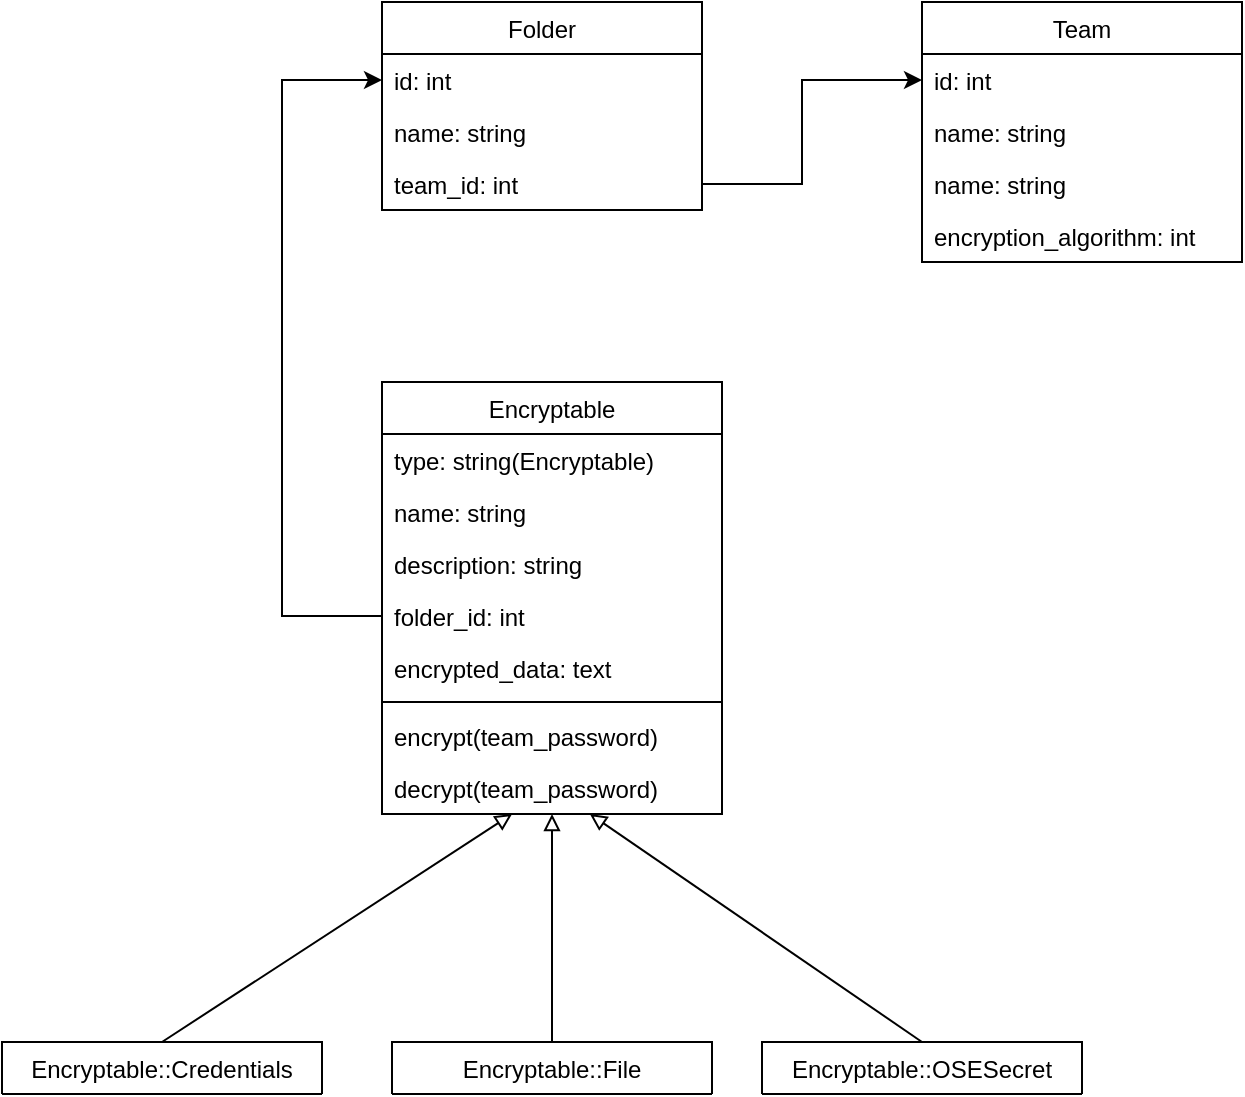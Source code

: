 <mxfile version="15.7.0" type="device"><diagram id="C5RBs43oDa-KdzZeNtuy" name="Page-1"><mxGraphModel dx="537" dy="762" grid="1" gridSize="10" guides="1" tooltips="1" connect="1" arrows="1" fold="1" page="1" pageScale="1" pageWidth="827" pageHeight="1169" math="0" shadow="0"><root><mxCell id="WIyWlLk6GJQsqaUBKTNV-0"/><mxCell id="WIyWlLk6GJQsqaUBKTNV-1" parent="WIyWlLk6GJQsqaUBKTNV-0"/><mxCell id="15qab--hRfW9AhJMS9pf-72" style="rounded=0;orthogonalLoop=1;jettySize=auto;html=1;startArrow=block;startFill=0;endArrow=none;endFill=0;entryX=0.5;entryY=0;entryDx=0;entryDy=0;" parent="WIyWlLk6GJQsqaUBKTNV-1" source="15qab--hRfW9AhJMS9pf-80" target="15qab--hRfW9AhJMS9pf-14" edge="1"><mxGeometry relative="1" as="geometry"><mxPoint x="354.8" y="940.52" as="sourcePoint"/></mxGeometry></mxCell><mxCell id="15qab--hRfW9AhJMS9pf-73" style="edgeStyle=orthogonalEdgeStyle;rounded=0;orthogonalLoop=1;jettySize=auto;html=1;startArrow=block;startFill=0;endArrow=none;endFill=0;" parent="WIyWlLk6GJQsqaUBKTNV-1" source="zkfFHV4jXpPFQw0GAbJ--0" target="15qab--hRfW9AhJMS9pf-20" edge="1"><mxGeometry relative="1" as="geometry"/></mxCell><mxCell id="15qab--hRfW9AhJMS9pf-74" style="rounded=0;orthogonalLoop=1;jettySize=auto;html=1;entryX=0.5;entryY=0;entryDx=0;entryDy=0;startArrow=block;startFill=0;endArrow=none;endFill=0;" parent="WIyWlLk6GJQsqaUBKTNV-1" source="15qab--hRfW9AhJMS9pf-80" target="15qab--hRfW9AhJMS9pf-26" edge="1"><mxGeometry relative="1" as="geometry"><mxPoint x="460.4" y="942.574" as="sourcePoint"/></mxGeometry></mxCell><mxCell id="zkfFHV4jXpPFQw0GAbJ--0" value="Encryptable" style="swimlane;fontStyle=0;align=center;verticalAlign=top;childLayout=stackLayout;horizontal=1;startSize=26;horizontalStack=0;resizeParent=1;resizeLast=0;collapsible=1;marginBottom=0;rounded=0;shadow=0;strokeWidth=1;" parent="WIyWlLk6GJQsqaUBKTNV-1" vertex="1"><mxGeometry x="330" y="750" width="170" height="216" as="geometry"><mxRectangle x="230" y="140" width="160" height="26" as="alternateBounds"/></mxGeometry></mxCell><mxCell id="zkfFHV4jXpPFQw0GAbJ--1" value="type: string(Encryptable)" style="text;align=left;verticalAlign=top;spacingLeft=4;spacingRight=4;overflow=hidden;rotatable=0;points=[[0,0.5],[1,0.5]];portConstraint=eastwest;" parent="zkfFHV4jXpPFQw0GAbJ--0" vertex="1"><mxGeometry y="26" width="170" height="26" as="geometry"/></mxCell><mxCell id="zkfFHV4jXpPFQw0GAbJ--2" value="name: string" style="text;align=left;verticalAlign=top;spacingLeft=4;spacingRight=4;overflow=hidden;rotatable=0;points=[[0,0.5],[1,0.5]];portConstraint=eastwest;rounded=0;shadow=0;html=0;" parent="zkfFHV4jXpPFQw0GAbJ--0" vertex="1"><mxGeometry y="52" width="170" height="26" as="geometry"/></mxCell><mxCell id="15qab--hRfW9AhJMS9pf-40" value="description: string" style="text;align=left;verticalAlign=top;spacingLeft=4;spacingRight=4;overflow=hidden;rotatable=0;points=[[0,0.5],[1,0.5]];portConstraint=eastwest;rounded=0;shadow=0;html=0;" parent="zkfFHV4jXpPFQw0GAbJ--0" vertex="1"><mxGeometry y="78" width="170" height="26" as="geometry"/></mxCell><mxCell id="zkfFHV4jXpPFQw0GAbJ--3" value="folder_id: int" style="text;align=left;verticalAlign=top;spacingLeft=4;spacingRight=4;overflow=hidden;rotatable=0;points=[[0,0.5],[1,0.5]];portConstraint=eastwest;rounded=0;shadow=0;html=0;" parent="zkfFHV4jXpPFQw0GAbJ--0" vertex="1"><mxGeometry y="104" width="170" height="26" as="geometry"/></mxCell><mxCell id="z9OF1Bif_ttRph7pxKea-6" value="encrypted_data: text" style="text;align=left;verticalAlign=top;spacingLeft=4;spacingRight=4;overflow=hidden;rotatable=0;points=[[0,0.5],[1,0.5]];portConstraint=eastwest;rounded=0;shadow=0;html=0;" parent="zkfFHV4jXpPFQw0GAbJ--0" vertex="1"><mxGeometry y="130" width="170" height="26" as="geometry"/></mxCell><mxCell id="zkfFHV4jXpPFQw0GAbJ--4" value="" style="line;html=1;strokeWidth=1;align=left;verticalAlign=middle;spacingTop=-1;spacingLeft=3;spacingRight=3;rotatable=0;labelPosition=right;points=[];portConstraint=eastwest;" parent="zkfFHV4jXpPFQw0GAbJ--0" vertex="1"><mxGeometry y="156" width="170" height="8" as="geometry"/></mxCell><mxCell id="15qab--hRfW9AhJMS9pf-79" value="encrypt(team_password)" style="text;align=left;verticalAlign=top;spacingLeft=4;spacingRight=4;overflow=hidden;rotatable=0;points=[[0,0.5],[1,0.5]];portConstraint=eastwest;" parent="zkfFHV4jXpPFQw0GAbJ--0" vertex="1"><mxGeometry y="164" width="170" height="26" as="geometry"/></mxCell><mxCell id="15qab--hRfW9AhJMS9pf-80" value="decrypt(team_password)" style="text;align=left;verticalAlign=top;spacingLeft=4;spacingRight=4;overflow=hidden;rotatable=0;points=[[0,0.5],[1,0.5]];portConstraint=eastwest;" parent="zkfFHV4jXpPFQw0GAbJ--0" vertex="1"><mxGeometry y="190" width="170" height="26" as="geometry"/></mxCell><mxCell id="15qab--hRfW9AhJMS9pf-0" value="Folder" style="swimlane;fontStyle=0;align=center;verticalAlign=top;childLayout=stackLayout;horizontal=1;startSize=26;horizontalStack=0;resizeParent=1;resizeLast=0;collapsible=1;marginBottom=0;rounded=0;shadow=0;strokeWidth=1;" parent="WIyWlLk6GJQsqaUBKTNV-1" vertex="1"><mxGeometry x="330" y="560" width="160" height="104" as="geometry"><mxRectangle x="330" y="560" width="160" height="26" as="alternateBounds"/></mxGeometry></mxCell><mxCell id="15qab--hRfW9AhJMS9pf-2" value="id: int" style="text;align=left;verticalAlign=top;spacingLeft=4;spacingRight=4;overflow=hidden;rotatable=0;points=[[0,0.5],[1,0.5]];portConstraint=eastwest;rounded=0;shadow=0;html=0;" parent="15qab--hRfW9AhJMS9pf-0" vertex="1"><mxGeometry y="26" width="160" height="26" as="geometry"/></mxCell><mxCell id="15qab--hRfW9AhJMS9pf-12" value="name: string" style="text;align=left;verticalAlign=top;spacingLeft=4;spacingRight=4;overflow=hidden;rotatable=0;points=[[0,0.5],[1,0.5]];portConstraint=eastwest;rounded=0;shadow=0;html=0;" parent="15qab--hRfW9AhJMS9pf-0" vertex="1"><mxGeometry y="52" width="160" height="26" as="geometry"/></mxCell><mxCell id="15qab--hRfW9AhJMS9pf-3" value="team_id: int" style="text;align=left;verticalAlign=top;spacingLeft=4;spacingRight=4;overflow=hidden;rotatable=0;points=[[0,0.5],[1,0.5]];portConstraint=eastwest;rounded=0;shadow=0;html=0;" parent="15qab--hRfW9AhJMS9pf-0" vertex="1"><mxGeometry y="78" width="160" height="26" as="geometry"/></mxCell><mxCell id="15qab--hRfW9AhJMS9pf-13" style="edgeStyle=orthogonalEdgeStyle;rounded=0;orthogonalLoop=1;jettySize=auto;html=1;entryX=0;entryY=0.5;entryDx=0;entryDy=0;startArrow=classic;startFill=1;endArrow=none;endFill=0;" parent="WIyWlLk6GJQsqaUBKTNV-1" source="15qab--hRfW9AhJMS9pf-2" target="zkfFHV4jXpPFQw0GAbJ--3" edge="1"><mxGeometry relative="1" as="geometry"><Array as="points"><mxPoint x="280" y="599"/><mxPoint x="280" y="867"/></Array></mxGeometry></mxCell><mxCell id="15qab--hRfW9AhJMS9pf-14" value="Encryptable::Credentials" style="swimlane;fontStyle=0;align=center;verticalAlign=top;childLayout=stackLayout;horizontal=1;startSize=26;horizontalStack=0;resizeParent=1;resizeLast=0;collapsible=1;marginBottom=0;rounded=0;shadow=0;strokeWidth=1;" parent="WIyWlLk6GJQsqaUBKTNV-1" vertex="1" collapsed="1"><mxGeometry x="140" y="1080" width="160" height="26" as="geometry"><mxRectangle x="140" y="1080" width="160" height="30" as="alternateBounds"/></mxGeometry></mxCell><mxCell id="15qab--hRfW9AhJMS9pf-20" value="Encryptable::File" style="swimlane;fontStyle=0;align=center;verticalAlign=top;childLayout=stackLayout;horizontal=1;startSize=26;horizontalStack=0;resizeParent=1;resizeLast=0;collapsible=1;marginBottom=0;rounded=0;shadow=0;strokeWidth=1;" parent="WIyWlLk6GJQsqaUBKTNV-1" vertex="1" collapsed="1"><mxGeometry x="335" y="1080" width="160" height="26" as="geometry"><mxRectangle x="330" y="1080" width="160" height="30" as="alternateBounds"/></mxGeometry></mxCell><mxCell id="15qab--hRfW9AhJMS9pf-26" value="Encryptable::OSESecret" style="swimlane;fontStyle=0;align=center;verticalAlign=top;childLayout=stackLayout;horizontal=1;startSize=26;horizontalStack=0;resizeParent=1;resizeLast=0;collapsible=1;marginBottom=0;rounded=0;shadow=0;strokeWidth=1;" parent="WIyWlLk6GJQsqaUBKTNV-1" vertex="1" collapsed="1"><mxGeometry x="520" y="1080" width="160" height="26" as="geometry"><mxRectangle x="520" y="1080" width="160" height="30" as="alternateBounds"/></mxGeometry></mxCell><mxCell id="z9OF1Bif_ttRph7pxKea-0" value="Team" style="swimlane;fontStyle=0;align=center;verticalAlign=top;childLayout=stackLayout;horizontal=1;startSize=26;horizontalStack=0;resizeParent=1;resizeLast=0;collapsible=1;marginBottom=0;rounded=0;shadow=0;strokeWidth=1;" parent="WIyWlLk6GJQsqaUBKTNV-1" vertex="1"><mxGeometry x="600" y="560" width="160" height="130" as="geometry"><mxRectangle x="230" y="140" width="160" height="26" as="alternateBounds"/></mxGeometry></mxCell><mxCell id="z9OF1Bif_ttRph7pxKea-1" value="id: int" style="text;align=left;verticalAlign=top;spacingLeft=4;spacingRight=4;overflow=hidden;rotatable=0;points=[[0,0.5],[1,0.5]];portConstraint=eastwest;rounded=0;shadow=0;html=0;" parent="z9OF1Bif_ttRph7pxKea-0" vertex="1"><mxGeometry y="26" width="160" height="26" as="geometry"/></mxCell><mxCell id="z9OF1Bif_ttRph7pxKea-2" value="name: string" style="text;align=left;verticalAlign=top;spacingLeft=4;spacingRight=4;overflow=hidden;rotatable=0;points=[[0,0.5],[1,0.5]];portConstraint=eastwest;rounded=0;shadow=0;html=0;" parent="z9OF1Bif_ttRph7pxKea-0" vertex="1"><mxGeometry y="52" width="160" height="26" as="geometry"/></mxCell><mxCell id="nPdWN_4EKloObPd6gOAC-0" value="name: string" style="text;align=left;verticalAlign=top;spacingLeft=4;spacingRight=4;overflow=hidden;rotatable=0;points=[[0,0.5],[1,0.5]];portConstraint=eastwest;rounded=0;shadow=0;html=0;" vertex="1" parent="z9OF1Bif_ttRph7pxKea-0"><mxGeometry y="78" width="160" height="26" as="geometry"/></mxCell><mxCell id="z9OF1Bif_ttRph7pxKea-3" value="encryption_algorithm: int" style="text;align=left;verticalAlign=top;spacingLeft=4;spacingRight=4;overflow=hidden;rotatable=0;points=[[0,0.5],[1,0.5]];portConstraint=eastwest;rounded=0;shadow=0;html=0;" parent="z9OF1Bif_ttRph7pxKea-0" vertex="1"><mxGeometry y="104" width="160" height="26" as="geometry"/></mxCell><mxCell id="z9OF1Bif_ttRph7pxKea-5" style="edgeStyle=orthogonalEdgeStyle;rounded=0;orthogonalLoop=1;jettySize=auto;html=1;entryX=0;entryY=0.5;entryDx=0;entryDy=0;exitX=1;exitY=0.5;exitDx=0;exitDy=0;" parent="WIyWlLk6GJQsqaUBKTNV-1" source="15qab--hRfW9AhJMS9pf-3" target="z9OF1Bif_ttRph7pxKea-1" edge="1"><mxGeometry relative="1" as="geometry"><Array as="points"><mxPoint x="540" y="651"/><mxPoint x="540" y="599"/></Array></mxGeometry></mxCell></root></mxGraphModel></diagram></mxfile>